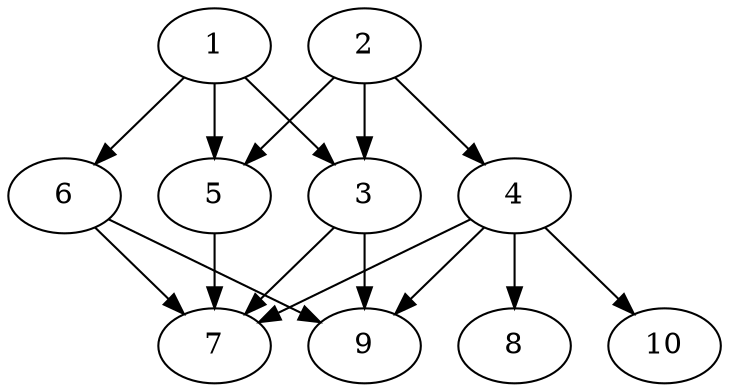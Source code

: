// DAG automatically generated by daggen at Thu Oct  3 13:58:06 2019
// ./daggen --dot -n 10 --ccr 0.5 --fat 0.5 --regular 0.5 --density 0.9 --mindata 5242880 --maxdata 52428800 
digraph G {
  1 [size="40235008", alpha="0.13", expect_size="20117504"] 
  1 -> 3 [size ="20117504"]
  1 -> 5 [size ="20117504"]
  1 -> 6 [size ="20117504"]
  2 [size="36997120", alpha="0.15", expect_size="18498560"] 
  2 -> 3 [size ="18498560"]
  2 -> 4 [size ="18498560"]
  2 -> 5 [size ="18498560"]
  3 [size="76404736", alpha="0.07", expect_size="38202368"] 
  3 -> 7 [size ="38202368"]
  3 -> 9 [size ="38202368"]
  4 [size="96942080", alpha="0.11", expect_size="48471040"] 
  4 -> 7 [size ="48471040"]
  4 -> 8 [size ="48471040"]
  4 -> 9 [size ="48471040"]
  4 -> 10 [size ="48471040"]
  5 [size="36079616", alpha="0.17", expect_size="18039808"] 
  5 -> 7 [size ="18039808"]
  6 [size="52967424", alpha="0.06", expect_size="26483712"] 
  6 -> 7 [size ="26483712"]
  6 -> 9 [size ="26483712"]
  7 [size="26642432", alpha="0.16", expect_size="13321216"] 
  8 [size="47558656", alpha="0.15", expect_size="23779328"] 
  9 [size="20332544", alpha="0.11", expect_size="10166272"] 
  10 [size="10973184", alpha="0.09", expect_size="5486592"] 
}
